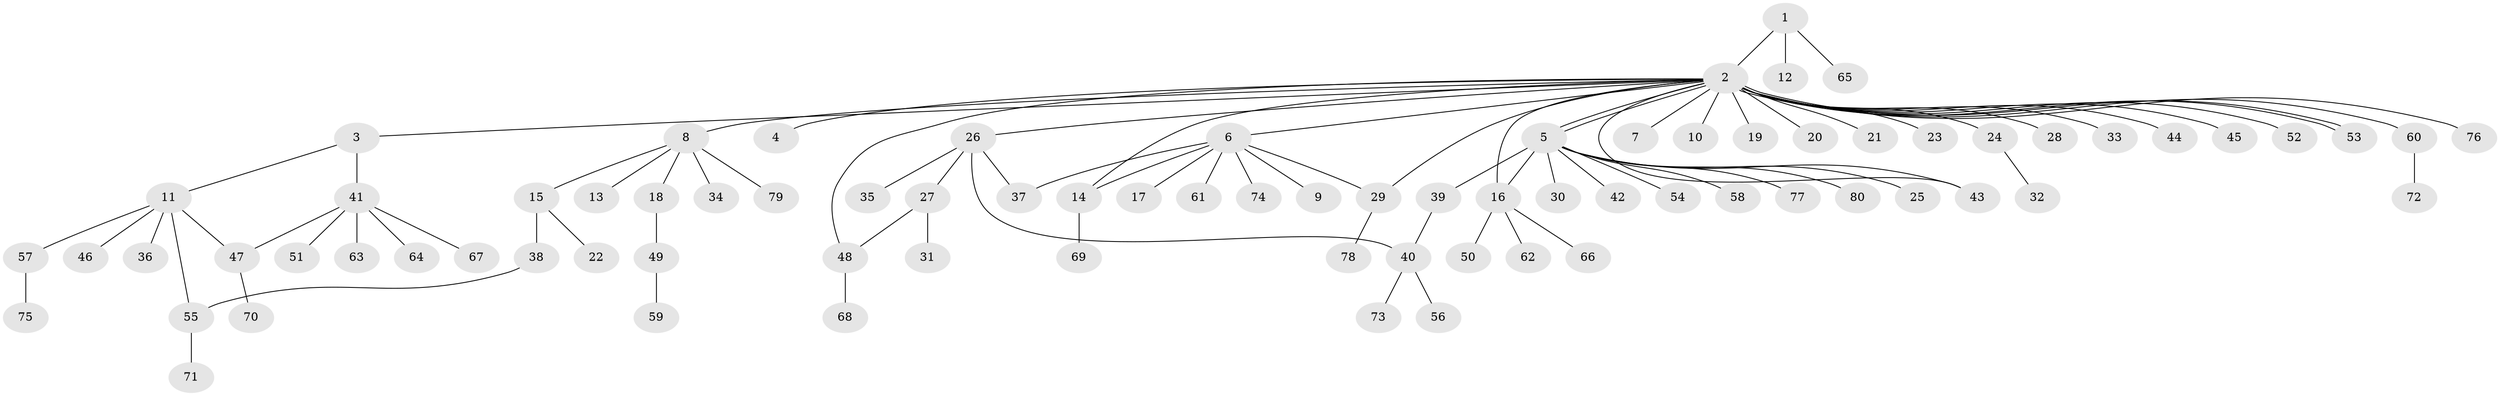 // Generated by graph-tools (version 1.1) at 2025/14/03/09/25 04:14:42]
// undirected, 80 vertices, 90 edges
graph export_dot {
graph [start="1"]
  node [color=gray90,style=filled];
  1;
  2;
  3;
  4;
  5;
  6;
  7;
  8;
  9;
  10;
  11;
  12;
  13;
  14;
  15;
  16;
  17;
  18;
  19;
  20;
  21;
  22;
  23;
  24;
  25;
  26;
  27;
  28;
  29;
  30;
  31;
  32;
  33;
  34;
  35;
  36;
  37;
  38;
  39;
  40;
  41;
  42;
  43;
  44;
  45;
  46;
  47;
  48;
  49;
  50;
  51;
  52;
  53;
  54;
  55;
  56;
  57;
  58;
  59;
  60;
  61;
  62;
  63;
  64;
  65;
  66;
  67;
  68;
  69;
  70;
  71;
  72;
  73;
  74;
  75;
  76;
  77;
  78;
  79;
  80;
  1 -- 2;
  1 -- 12;
  1 -- 65;
  2 -- 3;
  2 -- 4;
  2 -- 5;
  2 -- 5;
  2 -- 6;
  2 -- 7;
  2 -- 8;
  2 -- 10;
  2 -- 14;
  2 -- 16;
  2 -- 19;
  2 -- 20;
  2 -- 21;
  2 -- 23;
  2 -- 24;
  2 -- 26;
  2 -- 28;
  2 -- 29;
  2 -- 33;
  2 -- 43;
  2 -- 44;
  2 -- 45;
  2 -- 48;
  2 -- 52;
  2 -- 53;
  2 -- 53;
  2 -- 60;
  2 -- 76;
  3 -- 11;
  3 -- 41;
  5 -- 16;
  5 -- 25;
  5 -- 30;
  5 -- 39;
  5 -- 42;
  5 -- 43;
  5 -- 54;
  5 -- 58;
  5 -- 77;
  5 -- 80;
  6 -- 9;
  6 -- 14;
  6 -- 17;
  6 -- 29;
  6 -- 37;
  6 -- 61;
  6 -- 74;
  8 -- 13;
  8 -- 15;
  8 -- 18;
  8 -- 34;
  8 -- 79;
  11 -- 36;
  11 -- 46;
  11 -- 47;
  11 -- 55;
  11 -- 57;
  14 -- 69;
  15 -- 22;
  15 -- 38;
  16 -- 50;
  16 -- 62;
  16 -- 66;
  18 -- 49;
  24 -- 32;
  26 -- 27;
  26 -- 35;
  26 -- 37;
  26 -- 40;
  27 -- 31;
  27 -- 48;
  29 -- 78;
  38 -- 55;
  39 -- 40;
  40 -- 56;
  40 -- 73;
  41 -- 47;
  41 -- 51;
  41 -- 63;
  41 -- 64;
  41 -- 67;
  47 -- 70;
  48 -- 68;
  49 -- 59;
  55 -- 71;
  57 -- 75;
  60 -- 72;
}
